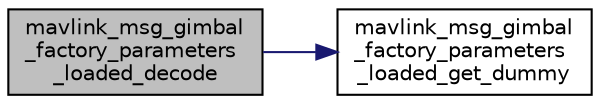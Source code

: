 digraph "mavlink_msg_gimbal_factory_parameters_loaded_decode"
{
 // INTERACTIVE_SVG=YES
  edge [fontname="Helvetica",fontsize="10",labelfontname="Helvetica",labelfontsize="10"];
  node [fontname="Helvetica",fontsize="10",shape=record];
  rankdir="LR";
  Node1 [label="mavlink_msg_gimbal\l_factory_parameters\l_loaded_decode",height=0.2,width=0.4,color="black", fillcolor="grey75", style="filled" fontcolor="black"];
  Node1 -> Node2 [color="midnightblue",fontsize="10",style="solid",fontname="Helvetica"];
  Node2 [label="mavlink_msg_gimbal\l_factory_parameters\l_loaded_get_dummy",height=0.2,width=0.4,color="black", fillcolor="white", style="filled",URL="$mavlink__msg__gimbal__factory__parameters__loaded_8h.html#ae7885f9f0fab5a4c46e5c19efb74fb01",tooltip="Send a gimbal_factory_parameters_loaded message. "];
}

